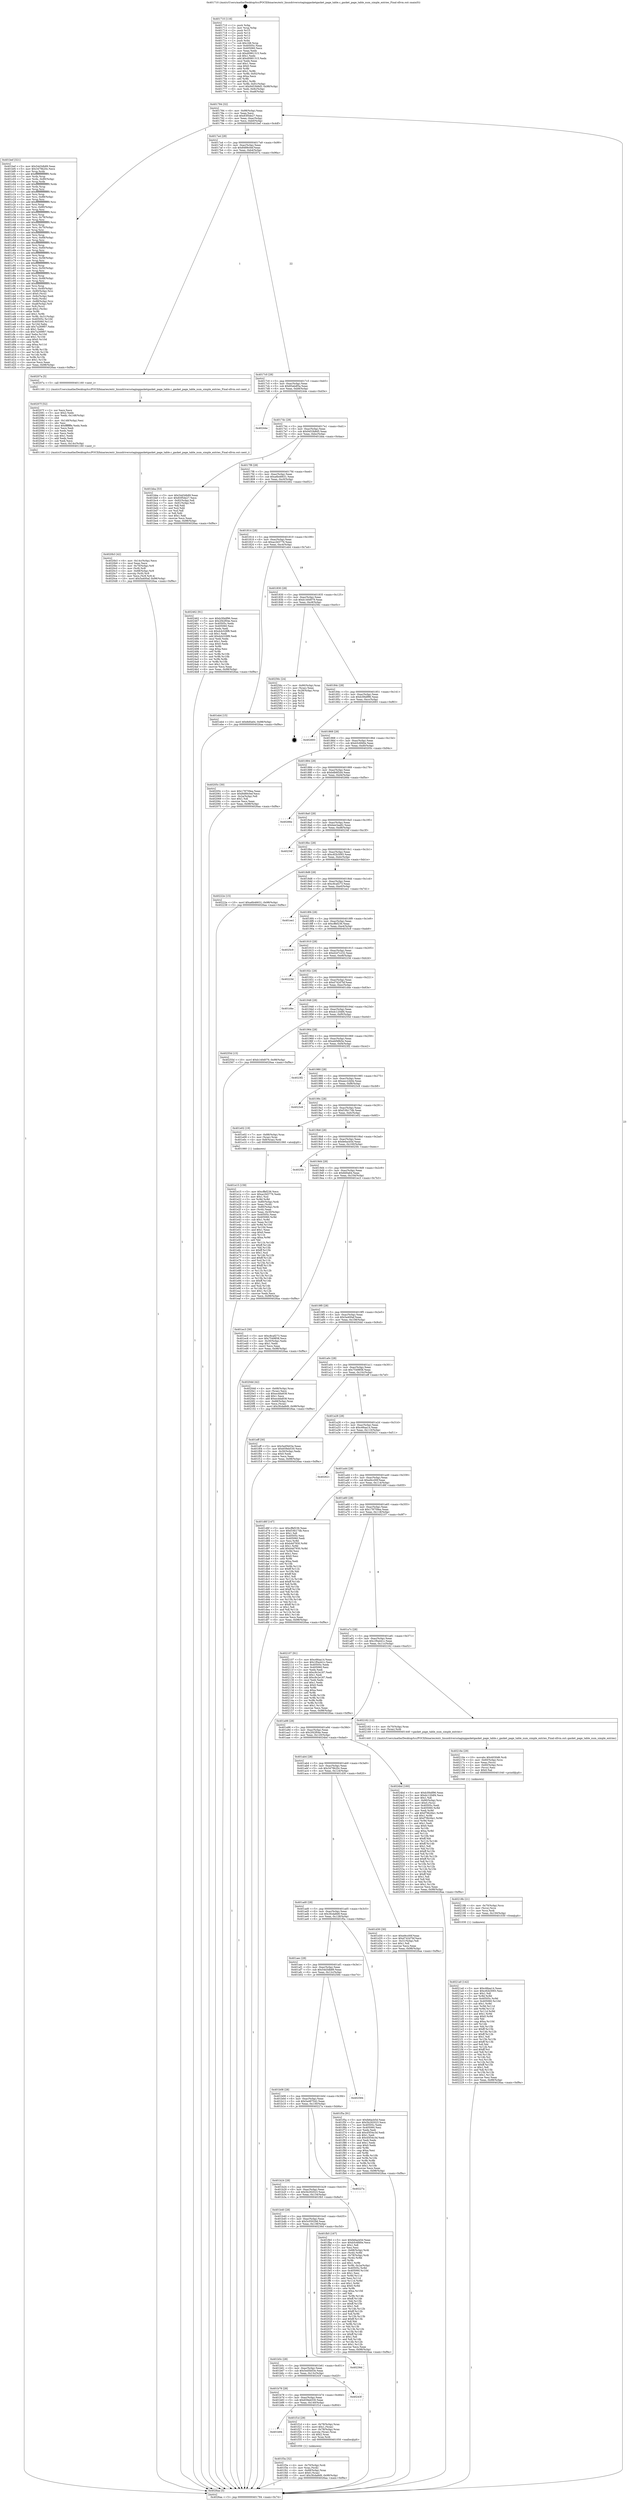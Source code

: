 digraph "0x401710" {
  label = "0x401710 (/mnt/c/Users/mathe/Desktop/tcc/POCII/binaries/extr_linuxdriversstaginggasketgasket_page_table.c_gasket_page_table_num_simple_entries_Final-ollvm.out::main(0))"
  labelloc = "t"
  node[shape=record]

  Entry [label="",width=0.3,height=0.3,shape=circle,fillcolor=black,style=filled]
  "0x401784" [label="{
     0x401784 [32]\l
     | [instrs]\l
     &nbsp;&nbsp;0x401784 \<+6\>: mov -0x98(%rbp),%eax\l
     &nbsp;&nbsp;0x40178a \<+2\>: mov %eax,%ecx\l
     &nbsp;&nbsp;0x40178c \<+6\>: sub $0x83f5de27,%ecx\l
     &nbsp;&nbsp;0x401792 \<+6\>: mov %eax,-0xac(%rbp)\l
     &nbsp;&nbsp;0x401798 \<+6\>: mov %ecx,-0xb0(%rbp)\l
     &nbsp;&nbsp;0x40179e \<+6\>: je 0000000000401bef \<main+0x4df\>\l
  }"]
  "0x401bef" [label="{
     0x401bef [321]\l
     | [instrs]\l
     &nbsp;&nbsp;0x401bef \<+5\>: mov $0x54d3db89,%eax\l
     &nbsp;&nbsp;0x401bf4 \<+5\>: mov $0x3479b20c,%ecx\l
     &nbsp;&nbsp;0x401bf9 \<+3\>: mov %rsp,%rdx\l
     &nbsp;&nbsp;0x401bfc \<+4\>: add $0xfffffffffffffff0,%rdx\l
     &nbsp;&nbsp;0x401c00 \<+3\>: mov %rdx,%rsp\l
     &nbsp;&nbsp;0x401c03 \<+7\>: mov %rdx,-0x90(%rbp)\l
     &nbsp;&nbsp;0x401c0a \<+3\>: mov %rsp,%rdx\l
     &nbsp;&nbsp;0x401c0d \<+4\>: add $0xfffffffffffffff0,%rdx\l
     &nbsp;&nbsp;0x401c11 \<+3\>: mov %rdx,%rsp\l
     &nbsp;&nbsp;0x401c14 \<+3\>: mov %rsp,%rsi\l
     &nbsp;&nbsp;0x401c17 \<+4\>: add $0xfffffffffffffff0,%rsi\l
     &nbsp;&nbsp;0x401c1b \<+3\>: mov %rsi,%rsp\l
     &nbsp;&nbsp;0x401c1e \<+7\>: mov %rsi,-0x88(%rbp)\l
     &nbsp;&nbsp;0x401c25 \<+3\>: mov %rsp,%rsi\l
     &nbsp;&nbsp;0x401c28 \<+4\>: add $0xfffffffffffffff0,%rsi\l
     &nbsp;&nbsp;0x401c2c \<+3\>: mov %rsi,%rsp\l
     &nbsp;&nbsp;0x401c2f \<+4\>: mov %rsi,-0x80(%rbp)\l
     &nbsp;&nbsp;0x401c33 \<+3\>: mov %rsp,%rsi\l
     &nbsp;&nbsp;0x401c36 \<+4\>: add $0xfffffffffffffff0,%rsi\l
     &nbsp;&nbsp;0x401c3a \<+3\>: mov %rsi,%rsp\l
     &nbsp;&nbsp;0x401c3d \<+4\>: mov %rsi,-0x78(%rbp)\l
     &nbsp;&nbsp;0x401c41 \<+3\>: mov %rsp,%rsi\l
     &nbsp;&nbsp;0x401c44 \<+4\>: add $0xfffffffffffffff0,%rsi\l
     &nbsp;&nbsp;0x401c48 \<+3\>: mov %rsi,%rsp\l
     &nbsp;&nbsp;0x401c4b \<+4\>: mov %rsi,-0x70(%rbp)\l
     &nbsp;&nbsp;0x401c4f \<+3\>: mov %rsp,%rsi\l
     &nbsp;&nbsp;0x401c52 \<+4\>: add $0xfffffffffffffff0,%rsi\l
     &nbsp;&nbsp;0x401c56 \<+3\>: mov %rsi,%rsp\l
     &nbsp;&nbsp;0x401c59 \<+4\>: mov %rsi,-0x68(%rbp)\l
     &nbsp;&nbsp;0x401c5d \<+3\>: mov %rsp,%rsi\l
     &nbsp;&nbsp;0x401c60 \<+4\>: add $0xfffffffffffffff0,%rsi\l
     &nbsp;&nbsp;0x401c64 \<+3\>: mov %rsi,%rsp\l
     &nbsp;&nbsp;0x401c67 \<+4\>: mov %rsi,-0x60(%rbp)\l
     &nbsp;&nbsp;0x401c6b \<+3\>: mov %rsp,%rsi\l
     &nbsp;&nbsp;0x401c6e \<+4\>: add $0xfffffffffffffff0,%rsi\l
     &nbsp;&nbsp;0x401c72 \<+3\>: mov %rsi,%rsp\l
     &nbsp;&nbsp;0x401c75 \<+4\>: mov %rsi,-0x58(%rbp)\l
     &nbsp;&nbsp;0x401c79 \<+3\>: mov %rsp,%rsi\l
     &nbsp;&nbsp;0x401c7c \<+4\>: add $0xfffffffffffffff0,%rsi\l
     &nbsp;&nbsp;0x401c80 \<+3\>: mov %rsi,%rsp\l
     &nbsp;&nbsp;0x401c83 \<+4\>: mov %rsi,-0x50(%rbp)\l
     &nbsp;&nbsp;0x401c87 \<+3\>: mov %rsp,%rsi\l
     &nbsp;&nbsp;0x401c8a \<+4\>: add $0xfffffffffffffff0,%rsi\l
     &nbsp;&nbsp;0x401c8e \<+3\>: mov %rsi,%rsp\l
     &nbsp;&nbsp;0x401c91 \<+4\>: mov %rsi,-0x48(%rbp)\l
     &nbsp;&nbsp;0x401c95 \<+3\>: mov %rsp,%rsi\l
     &nbsp;&nbsp;0x401c98 \<+4\>: add $0xfffffffffffffff0,%rsi\l
     &nbsp;&nbsp;0x401c9c \<+3\>: mov %rsi,%rsp\l
     &nbsp;&nbsp;0x401c9f \<+4\>: mov %rsi,-0x40(%rbp)\l
     &nbsp;&nbsp;0x401ca3 \<+7\>: mov -0x90(%rbp),%rsi\l
     &nbsp;&nbsp;0x401caa \<+6\>: movl $0x0,(%rsi)\l
     &nbsp;&nbsp;0x401cb0 \<+6\>: mov -0x9c(%rbp),%edi\l
     &nbsp;&nbsp;0x401cb6 \<+2\>: mov %edi,(%rdx)\l
     &nbsp;&nbsp;0x401cb8 \<+7\>: mov -0x88(%rbp),%rsi\l
     &nbsp;&nbsp;0x401cbf \<+7\>: mov -0xa8(%rbp),%r8\l
     &nbsp;&nbsp;0x401cc6 \<+3\>: mov %r8,(%rsi)\l
     &nbsp;&nbsp;0x401cc9 \<+3\>: cmpl $0x2,(%rdx)\l
     &nbsp;&nbsp;0x401ccc \<+4\>: setne %r9b\l
     &nbsp;&nbsp;0x401cd0 \<+4\>: and $0x1,%r9b\l
     &nbsp;&nbsp;0x401cd4 \<+4\>: mov %r9b,-0x31(%rbp)\l
     &nbsp;&nbsp;0x401cd8 \<+8\>: mov 0x40505c,%r10d\l
     &nbsp;&nbsp;0x401ce0 \<+8\>: mov 0x405060,%r11d\l
     &nbsp;&nbsp;0x401ce8 \<+3\>: mov %r10d,%ebx\l
     &nbsp;&nbsp;0x401ceb \<+6\>: add $0x7a269f07,%ebx\l
     &nbsp;&nbsp;0x401cf1 \<+3\>: sub $0x1,%ebx\l
     &nbsp;&nbsp;0x401cf4 \<+6\>: sub $0x7a269f07,%ebx\l
     &nbsp;&nbsp;0x401cfa \<+4\>: imul %ebx,%r10d\l
     &nbsp;&nbsp;0x401cfe \<+4\>: and $0x1,%r10d\l
     &nbsp;&nbsp;0x401d02 \<+4\>: cmp $0x0,%r10d\l
     &nbsp;&nbsp;0x401d06 \<+4\>: sete %r9b\l
     &nbsp;&nbsp;0x401d0a \<+4\>: cmp $0xa,%r11d\l
     &nbsp;&nbsp;0x401d0e \<+4\>: setl %r14b\l
     &nbsp;&nbsp;0x401d12 \<+3\>: mov %r9b,%r15b\l
     &nbsp;&nbsp;0x401d15 \<+3\>: and %r14b,%r15b\l
     &nbsp;&nbsp;0x401d18 \<+3\>: xor %r14b,%r9b\l
     &nbsp;&nbsp;0x401d1b \<+3\>: or %r9b,%r15b\l
     &nbsp;&nbsp;0x401d1e \<+4\>: test $0x1,%r15b\l
     &nbsp;&nbsp;0x401d22 \<+3\>: cmovne %ecx,%eax\l
     &nbsp;&nbsp;0x401d25 \<+6\>: mov %eax,-0x98(%rbp)\l
     &nbsp;&nbsp;0x401d2b \<+5\>: jmp 00000000004026aa \<main+0xf9a\>\l
  }"]
  "0x4017a4" [label="{
     0x4017a4 [28]\l
     | [instrs]\l
     &nbsp;&nbsp;0x4017a4 \<+5\>: jmp 00000000004017a9 \<main+0x99\>\l
     &nbsp;&nbsp;0x4017a9 \<+6\>: mov -0xac(%rbp),%eax\l
     &nbsp;&nbsp;0x4017af \<+5\>: sub $0x8489c0ef,%eax\l
     &nbsp;&nbsp;0x4017b4 \<+6\>: mov %eax,-0xb4(%rbp)\l
     &nbsp;&nbsp;0x4017ba \<+6\>: je 000000000040207a \<main+0x96a\>\l
  }"]
  Exit [label="",width=0.3,height=0.3,shape=circle,fillcolor=black,style=filled,peripheries=2]
  "0x40207a" [label="{
     0x40207a [5]\l
     | [instrs]\l
     &nbsp;&nbsp;0x40207a \<+5\>: call 0000000000401160 \<next_i\>\l
     | [calls]\l
     &nbsp;&nbsp;0x401160 \{1\} (/mnt/c/Users/mathe/Desktop/tcc/POCII/binaries/extr_linuxdriversstaginggasketgasket_page_table.c_gasket_page_table_num_simple_entries_Final-ollvm.out::next_i)\l
  }"]
  "0x4017c0" [label="{
     0x4017c0 [28]\l
     | [instrs]\l
     &nbsp;&nbsp;0x4017c0 \<+5\>: jmp 00000000004017c5 \<main+0xb5\>\l
     &nbsp;&nbsp;0x4017c5 \<+6\>: mov -0xac(%rbp),%eax\l
     &nbsp;&nbsp;0x4017cb \<+5\>: sub $0x85abdf3a,%eax\l
     &nbsp;&nbsp;0x4017d0 \<+6\>: mov %eax,-0xb8(%rbp)\l
     &nbsp;&nbsp;0x4017d6 \<+6\>: je 000000000040244e \<main+0xd3e\>\l
  }"]
  "0x4021a0" [label="{
     0x4021a0 [142]\l
     | [instrs]\l
     &nbsp;&nbsp;0x4021a0 \<+5\>: mov $0xc66aa14,%eax\l
     &nbsp;&nbsp;0x4021a5 \<+5\>: mov $0xc82b3093,%esi\l
     &nbsp;&nbsp;0x4021aa \<+2\>: mov $0x1,%dl\l
     &nbsp;&nbsp;0x4021ac \<+3\>: xor %r8d,%r8d\l
     &nbsp;&nbsp;0x4021af \<+8\>: mov 0x40505c,%r9d\l
     &nbsp;&nbsp;0x4021b7 \<+8\>: mov 0x405060,%r10d\l
     &nbsp;&nbsp;0x4021bf \<+4\>: sub $0x1,%r8d\l
     &nbsp;&nbsp;0x4021c3 \<+3\>: mov %r9d,%r11d\l
     &nbsp;&nbsp;0x4021c6 \<+3\>: add %r8d,%r11d\l
     &nbsp;&nbsp;0x4021c9 \<+4\>: imul %r11d,%r9d\l
     &nbsp;&nbsp;0x4021cd \<+4\>: and $0x1,%r9d\l
     &nbsp;&nbsp;0x4021d1 \<+4\>: cmp $0x0,%r9d\l
     &nbsp;&nbsp;0x4021d5 \<+3\>: sete %bl\l
     &nbsp;&nbsp;0x4021d8 \<+4\>: cmp $0xa,%r10d\l
     &nbsp;&nbsp;0x4021dc \<+4\>: setl %r14b\l
     &nbsp;&nbsp;0x4021e0 \<+3\>: mov %bl,%r15b\l
     &nbsp;&nbsp;0x4021e3 \<+4\>: xor $0xff,%r15b\l
     &nbsp;&nbsp;0x4021e7 \<+3\>: mov %r14b,%r12b\l
     &nbsp;&nbsp;0x4021ea \<+4\>: xor $0xff,%r12b\l
     &nbsp;&nbsp;0x4021ee \<+3\>: xor $0x1,%dl\l
     &nbsp;&nbsp;0x4021f1 \<+3\>: mov %r15b,%r13b\l
     &nbsp;&nbsp;0x4021f4 \<+4\>: and $0xff,%r13b\l
     &nbsp;&nbsp;0x4021f8 \<+2\>: and %dl,%bl\l
     &nbsp;&nbsp;0x4021fa \<+3\>: mov %r12b,%cl\l
     &nbsp;&nbsp;0x4021fd \<+3\>: and $0xff,%cl\l
     &nbsp;&nbsp;0x402200 \<+3\>: and %dl,%r14b\l
     &nbsp;&nbsp;0x402203 \<+3\>: or %bl,%r13b\l
     &nbsp;&nbsp;0x402206 \<+3\>: or %r14b,%cl\l
     &nbsp;&nbsp;0x402209 \<+3\>: xor %cl,%r13b\l
     &nbsp;&nbsp;0x40220c \<+3\>: or %r12b,%r15b\l
     &nbsp;&nbsp;0x40220f \<+4\>: xor $0xff,%r15b\l
     &nbsp;&nbsp;0x402213 \<+3\>: or $0x1,%dl\l
     &nbsp;&nbsp;0x402216 \<+3\>: and %dl,%r15b\l
     &nbsp;&nbsp;0x402219 \<+3\>: or %r15b,%r13b\l
     &nbsp;&nbsp;0x40221c \<+4\>: test $0x1,%r13b\l
     &nbsp;&nbsp;0x402220 \<+3\>: cmovne %esi,%eax\l
     &nbsp;&nbsp;0x402223 \<+6\>: mov %eax,-0x98(%rbp)\l
     &nbsp;&nbsp;0x402229 \<+5\>: jmp 00000000004026aa \<main+0xf9a\>\l
  }"]
  "0x40244e" [label="{
     0x40244e\l
  }", style=dashed]
  "0x4017dc" [label="{
     0x4017dc [28]\l
     | [instrs]\l
     &nbsp;&nbsp;0x4017dc \<+5\>: jmp 00000000004017e1 \<main+0xd1\>\l
     &nbsp;&nbsp;0x4017e1 \<+6\>: mov -0xac(%rbp),%eax\l
     &nbsp;&nbsp;0x4017e7 \<+5\>: sub $0x9453b8d5,%eax\l
     &nbsp;&nbsp;0x4017ec \<+6\>: mov %eax,-0xbc(%rbp)\l
     &nbsp;&nbsp;0x4017f2 \<+6\>: je 0000000000401bba \<main+0x4aa\>\l
  }"]
  "0x40218b" [label="{
     0x40218b [21]\l
     | [instrs]\l
     &nbsp;&nbsp;0x40218b \<+4\>: mov -0x70(%rbp),%rcx\l
     &nbsp;&nbsp;0x40218f \<+3\>: mov (%rcx),%rcx\l
     &nbsp;&nbsp;0x402192 \<+3\>: mov %rcx,%rdi\l
     &nbsp;&nbsp;0x402195 \<+6\>: mov %eax,-0x150(%rbp)\l
     &nbsp;&nbsp;0x40219b \<+5\>: call 0000000000401030 \<free@plt\>\l
     | [calls]\l
     &nbsp;&nbsp;0x401030 \{1\} (unknown)\l
  }"]
  "0x401bba" [label="{
     0x401bba [53]\l
     | [instrs]\l
     &nbsp;&nbsp;0x401bba \<+5\>: mov $0x54d3db89,%eax\l
     &nbsp;&nbsp;0x401bbf \<+5\>: mov $0x83f5de27,%ecx\l
     &nbsp;&nbsp;0x401bc4 \<+6\>: mov -0x92(%rbp),%dl\l
     &nbsp;&nbsp;0x401bca \<+7\>: mov -0x91(%rbp),%sil\l
     &nbsp;&nbsp;0x401bd1 \<+3\>: mov %dl,%dil\l
     &nbsp;&nbsp;0x401bd4 \<+3\>: and %sil,%dil\l
     &nbsp;&nbsp;0x401bd7 \<+3\>: xor %sil,%dl\l
     &nbsp;&nbsp;0x401bda \<+3\>: or %dl,%dil\l
     &nbsp;&nbsp;0x401bdd \<+4\>: test $0x1,%dil\l
     &nbsp;&nbsp;0x401be1 \<+3\>: cmovne %ecx,%eax\l
     &nbsp;&nbsp;0x401be4 \<+6\>: mov %eax,-0x98(%rbp)\l
     &nbsp;&nbsp;0x401bea \<+5\>: jmp 00000000004026aa \<main+0xf9a\>\l
  }"]
  "0x4017f8" [label="{
     0x4017f8 [28]\l
     | [instrs]\l
     &nbsp;&nbsp;0x4017f8 \<+5\>: jmp 00000000004017fd \<main+0xed\>\l
     &nbsp;&nbsp;0x4017fd \<+6\>: mov -0xac(%rbp),%eax\l
     &nbsp;&nbsp;0x401803 \<+5\>: sub $0xa6b46631,%eax\l
     &nbsp;&nbsp;0x401808 \<+6\>: mov %eax,-0xc0(%rbp)\l
     &nbsp;&nbsp;0x40180e \<+6\>: je 0000000000402462 \<main+0xd52\>\l
  }"]
  "0x4026aa" [label="{
     0x4026aa [5]\l
     | [instrs]\l
     &nbsp;&nbsp;0x4026aa \<+5\>: jmp 0000000000401784 \<main+0x74\>\l
  }"]
  "0x401710" [label="{
     0x401710 [116]\l
     | [instrs]\l
     &nbsp;&nbsp;0x401710 \<+1\>: push %rbp\l
     &nbsp;&nbsp;0x401711 \<+3\>: mov %rsp,%rbp\l
     &nbsp;&nbsp;0x401714 \<+2\>: push %r15\l
     &nbsp;&nbsp;0x401716 \<+2\>: push %r14\l
     &nbsp;&nbsp;0x401718 \<+2\>: push %r13\l
     &nbsp;&nbsp;0x40171a \<+2\>: push %r12\l
     &nbsp;&nbsp;0x40171c \<+1\>: push %rbx\l
     &nbsp;&nbsp;0x40171d \<+7\>: sub $0x168,%rsp\l
     &nbsp;&nbsp;0x401724 \<+7\>: mov 0x40505c,%eax\l
     &nbsp;&nbsp;0x40172b \<+7\>: mov 0x405060,%ecx\l
     &nbsp;&nbsp;0x401732 \<+2\>: mov %eax,%edx\l
     &nbsp;&nbsp;0x401734 \<+6\>: sub $0xd0981315,%edx\l
     &nbsp;&nbsp;0x40173a \<+3\>: sub $0x1,%edx\l
     &nbsp;&nbsp;0x40173d \<+6\>: add $0xd0981315,%edx\l
     &nbsp;&nbsp;0x401743 \<+3\>: imul %edx,%eax\l
     &nbsp;&nbsp;0x401746 \<+3\>: and $0x1,%eax\l
     &nbsp;&nbsp;0x401749 \<+3\>: cmp $0x0,%eax\l
     &nbsp;&nbsp;0x40174c \<+4\>: sete %r8b\l
     &nbsp;&nbsp;0x401750 \<+4\>: and $0x1,%r8b\l
     &nbsp;&nbsp;0x401754 \<+7\>: mov %r8b,-0x92(%rbp)\l
     &nbsp;&nbsp;0x40175b \<+3\>: cmp $0xa,%ecx\l
     &nbsp;&nbsp;0x40175e \<+4\>: setl %r8b\l
     &nbsp;&nbsp;0x401762 \<+4\>: and $0x1,%r8b\l
     &nbsp;&nbsp;0x401766 \<+7\>: mov %r8b,-0x91(%rbp)\l
     &nbsp;&nbsp;0x40176d \<+10\>: movl $0x9453b8d5,-0x98(%rbp)\l
     &nbsp;&nbsp;0x401777 \<+6\>: mov %edi,-0x9c(%rbp)\l
     &nbsp;&nbsp;0x40177d \<+7\>: mov %rsi,-0xa8(%rbp)\l
  }"]
  "0x40216e" [label="{
     0x40216e [29]\l
     | [instrs]\l
     &nbsp;&nbsp;0x40216e \<+10\>: movabs $0x4030d6,%rdi\l
     &nbsp;&nbsp;0x402178 \<+4\>: mov -0x60(%rbp),%rcx\l
     &nbsp;&nbsp;0x40217c \<+2\>: mov %eax,(%rcx)\l
     &nbsp;&nbsp;0x40217e \<+4\>: mov -0x60(%rbp),%rcx\l
     &nbsp;&nbsp;0x402182 \<+2\>: mov (%rcx),%esi\l
     &nbsp;&nbsp;0x402184 \<+2\>: mov $0x0,%al\l
     &nbsp;&nbsp;0x402186 \<+5\>: call 0000000000401040 \<printf@plt\>\l
     | [calls]\l
     &nbsp;&nbsp;0x401040 \{1\} (unknown)\l
  }"]
  "0x4020b3" [label="{
     0x4020b3 [42]\l
     | [instrs]\l
     &nbsp;&nbsp;0x4020b3 \<+6\>: mov -0x14c(%rbp),%ecx\l
     &nbsp;&nbsp;0x4020b9 \<+3\>: imul %eax,%ecx\l
     &nbsp;&nbsp;0x4020bc \<+4\>: mov -0x70(%rbp),%r8\l
     &nbsp;&nbsp;0x4020c0 \<+3\>: mov (%r8),%r8\l
     &nbsp;&nbsp;0x4020c3 \<+4\>: mov -0x68(%rbp),%r9\l
     &nbsp;&nbsp;0x4020c7 \<+3\>: movslq (%r9),%r9\l
     &nbsp;&nbsp;0x4020ca \<+4\>: mov %ecx,(%r8,%r9,4)\l
     &nbsp;&nbsp;0x4020ce \<+10\>: movl $0x5a400af,-0x98(%rbp)\l
     &nbsp;&nbsp;0x4020d8 \<+5\>: jmp 00000000004026aa \<main+0xf9a\>\l
  }"]
  "0x402462" [label="{
     0x402462 [91]\l
     | [instrs]\l
     &nbsp;&nbsp;0x402462 \<+5\>: mov $0xb3f4df96,%eax\l
     &nbsp;&nbsp;0x402467 \<+5\>: mov $0x2f42f04e,%ecx\l
     &nbsp;&nbsp;0x40246c \<+7\>: mov 0x40505c,%edx\l
     &nbsp;&nbsp;0x402473 \<+7\>: mov 0x405060,%esi\l
     &nbsp;&nbsp;0x40247a \<+2\>: mov %edx,%edi\l
     &nbsp;&nbsp;0x40247c \<+6\>: sub $0xdcb328f8,%edi\l
     &nbsp;&nbsp;0x402482 \<+3\>: sub $0x1,%edi\l
     &nbsp;&nbsp;0x402485 \<+6\>: add $0xdcb328f8,%edi\l
     &nbsp;&nbsp;0x40248b \<+3\>: imul %edi,%edx\l
     &nbsp;&nbsp;0x40248e \<+3\>: and $0x1,%edx\l
     &nbsp;&nbsp;0x402491 \<+3\>: cmp $0x0,%edx\l
     &nbsp;&nbsp;0x402494 \<+4\>: sete %r8b\l
     &nbsp;&nbsp;0x402498 \<+3\>: cmp $0xa,%esi\l
     &nbsp;&nbsp;0x40249b \<+4\>: setl %r9b\l
     &nbsp;&nbsp;0x40249f \<+3\>: mov %r8b,%r10b\l
     &nbsp;&nbsp;0x4024a2 \<+3\>: and %r9b,%r10b\l
     &nbsp;&nbsp;0x4024a5 \<+3\>: xor %r9b,%r8b\l
     &nbsp;&nbsp;0x4024a8 \<+3\>: or %r8b,%r10b\l
     &nbsp;&nbsp;0x4024ab \<+4\>: test $0x1,%r10b\l
     &nbsp;&nbsp;0x4024af \<+3\>: cmovne %ecx,%eax\l
     &nbsp;&nbsp;0x4024b2 \<+6\>: mov %eax,-0x98(%rbp)\l
     &nbsp;&nbsp;0x4024b8 \<+5\>: jmp 00000000004026aa \<main+0xf9a\>\l
  }"]
  "0x401814" [label="{
     0x401814 [28]\l
     | [instrs]\l
     &nbsp;&nbsp;0x401814 \<+5\>: jmp 0000000000401819 \<main+0x109\>\l
     &nbsp;&nbsp;0x401819 \<+6\>: mov -0xac(%rbp),%eax\l
     &nbsp;&nbsp;0x40181f \<+5\>: sub $0xac2b5776,%eax\l
     &nbsp;&nbsp;0x401824 \<+6\>: mov %eax,-0xc4(%rbp)\l
     &nbsp;&nbsp;0x40182a \<+6\>: je 0000000000401eb4 \<main+0x7a4\>\l
  }"]
  "0x40207f" [label="{
     0x40207f [52]\l
     | [instrs]\l
     &nbsp;&nbsp;0x40207f \<+2\>: xor %ecx,%ecx\l
     &nbsp;&nbsp;0x402081 \<+5\>: mov $0x2,%edx\l
     &nbsp;&nbsp;0x402086 \<+6\>: mov %edx,-0x148(%rbp)\l
     &nbsp;&nbsp;0x40208c \<+1\>: cltd\l
     &nbsp;&nbsp;0x40208d \<+6\>: mov -0x148(%rbp),%esi\l
     &nbsp;&nbsp;0x402093 \<+2\>: idiv %esi\l
     &nbsp;&nbsp;0x402095 \<+6\>: imul $0xfffffffe,%edx,%edx\l
     &nbsp;&nbsp;0x40209b \<+2\>: mov %ecx,%edi\l
     &nbsp;&nbsp;0x40209d \<+2\>: sub %edx,%edi\l
     &nbsp;&nbsp;0x40209f \<+2\>: mov %ecx,%edx\l
     &nbsp;&nbsp;0x4020a1 \<+3\>: sub $0x1,%edx\l
     &nbsp;&nbsp;0x4020a4 \<+2\>: add %edx,%edi\l
     &nbsp;&nbsp;0x4020a6 \<+2\>: sub %edi,%ecx\l
     &nbsp;&nbsp;0x4020a8 \<+6\>: mov %ecx,-0x14c(%rbp)\l
     &nbsp;&nbsp;0x4020ae \<+5\>: call 0000000000401160 \<next_i\>\l
     | [calls]\l
     &nbsp;&nbsp;0x401160 \{1\} (/mnt/c/Users/mathe/Desktop/tcc/POCII/binaries/extr_linuxdriversstaginggasketgasket_page_table.c_gasket_page_table_num_simple_entries_Final-ollvm.out::next_i)\l
  }"]
  "0x401eb4" [label="{
     0x401eb4 [15]\l
     | [instrs]\l
     &nbsp;&nbsp;0x401eb4 \<+10\>: movl $0x8d0a64,-0x98(%rbp)\l
     &nbsp;&nbsp;0x401ebe \<+5\>: jmp 00000000004026aa \<main+0xf9a\>\l
  }"]
  "0x401830" [label="{
     0x401830 [28]\l
     | [instrs]\l
     &nbsp;&nbsp;0x401830 \<+5\>: jmp 0000000000401835 \<main+0x125\>\l
     &nbsp;&nbsp;0x401835 \<+6\>: mov -0xac(%rbp),%eax\l
     &nbsp;&nbsp;0x40183b \<+5\>: sub $0xb140d079,%eax\l
     &nbsp;&nbsp;0x401840 \<+6\>: mov %eax,-0xc8(%rbp)\l
     &nbsp;&nbsp;0x401846 \<+6\>: je 000000000040256c \<main+0xe5c\>\l
  }"]
  "0x401f3a" [label="{
     0x401f3a [32]\l
     | [instrs]\l
     &nbsp;&nbsp;0x401f3a \<+4\>: mov -0x70(%rbp),%rdi\l
     &nbsp;&nbsp;0x401f3e \<+3\>: mov %rax,(%rdi)\l
     &nbsp;&nbsp;0x401f41 \<+4\>: mov -0x68(%rbp),%rax\l
     &nbsp;&nbsp;0x401f45 \<+6\>: movl $0x0,(%rax)\l
     &nbsp;&nbsp;0x401f4b \<+10\>: movl $0x3fcda8d9,-0x98(%rbp)\l
     &nbsp;&nbsp;0x401f55 \<+5\>: jmp 00000000004026aa \<main+0xf9a\>\l
  }"]
  "0x40256c" [label="{
     0x40256c [24]\l
     | [instrs]\l
     &nbsp;&nbsp;0x40256c \<+7\>: mov -0x90(%rbp),%rax\l
     &nbsp;&nbsp;0x402573 \<+2\>: mov (%rax),%eax\l
     &nbsp;&nbsp;0x402575 \<+4\>: lea -0x28(%rbp),%rsp\l
     &nbsp;&nbsp;0x402579 \<+1\>: pop %rbx\l
     &nbsp;&nbsp;0x40257a \<+2\>: pop %r12\l
     &nbsp;&nbsp;0x40257c \<+2\>: pop %r13\l
     &nbsp;&nbsp;0x40257e \<+2\>: pop %r14\l
     &nbsp;&nbsp;0x402580 \<+2\>: pop %r15\l
     &nbsp;&nbsp;0x402582 \<+1\>: pop %rbp\l
     &nbsp;&nbsp;0x402583 \<+1\>: ret\l
  }"]
  "0x40184c" [label="{
     0x40184c [28]\l
     | [instrs]\l
     &nbsp;&nbsp;0x40184c \<+5\>: jmp 0000000000401851 \<main+0x141\>\l
     &nbsp;&nbsp;0x401851 \<+6\>: mov -0xac(%rbp),%eax\l
     &nbsp;&nbsp;0x401857 \<+5\>: sub $0xb3f4df96,%eax\l
     &nbsp;&nbsp;0x40185c \<+6\>: mov %eax,-0xcc(%rbp)\l
     &nbsp;&nbsp;0x401862 \<+6\>: je 0000000000402693 \<main+0xf83\>\l
  }"]
  "0x401b94" [label="{
     0x401b94\l
  }", style=dashed]
  "0x402693" [label="{
     0x402693\l
  }", style=dashed]
  "0x401868" [label="{
     0x401868 [28]\l
     | [instrs]\l
     &nbsp;&nbsp;0x401868 \<+5\>: jmp 000000000040186d \<main+0x15d\>\l
     &nbsp;&nbsp;0x40186d \<+6\>: mov -0xac(%rbp),%eax\l
     &nbsp;&nbsp;0x401873 \<+5\>: sub $0xb5c6fd0e,%eax\l
     &nbsp;&nbsp;0x401878 \<+6\>: mov %eax,-0xd0(%rbp)\l
     &nbsp;&nbsp;0x40187e \<+6\>: je 000000000040205c \<main+0x94c\>\l
  }"]
  "0x401f1d" [label="{
     0x401f1d [29]\l
     | [instrs]\l
     &nbsp;&nbsp;0x401f1d \<+4\>: mov -0x78(%rbp),%rax\l
     &nbsp;&nbsp;0x401f21 \<+6\>: movl $0x1,(%rax)\l
     &nbsp;&nbsp;0x401f27 \<+4\>: mov -0x78(%rbp),%rax\l
     &nbsp;&nbsp;0x401f2b \<+3\>: movslq (%rax),%rax\l
     &nbsp;&nbsp;0x401f2e \<+4\>: shl $0x2,%rax\l
     &nbsp;&nbsp;0x401f32 \<+3\>: mov %rax,%rdi\l
     &nbsp;&nbsp;0x401f35 \<+5\>: call 0000000000401050 \<malloc@plt\>\l
     | [calls]\l
     &nbsp;&nbsp;0x401050 \{1\} (unknown)\l
  }"]
  "0x40205c" [label="{
     0x40205c [30]\l
     | [instrs]\l
     &nbsp;&nbsp;0x40205c \<+5\>: mov $0x178759ea,%eax\l
     &nbsp;&nbsp;0x402061 \<+5\>: mov $0x8489c0ef,%ecx\l
     &nbsp;&nbsp;0x402066 \<+3\>: mov -0x2a(%rbp),%dl\l
     &nbsp;&nbsp;0x402069 \<+3\>: test $0x1,%dl\l
     &nbsp;&nbsp;0x40206c \<+3\>: cmovne %ecx,%eax\l
     &nbsp;&nbsp;0x40206f \<+6\>: mov %eax,-0x98(%rbp)\l
     &nbsp;&nbsp;0x402075 \<+5\>: jmp 00000000004026aa \<main+0xf9a\>\l
  }"]
  "0x401884" [label="{
     0x401884 [28]\l
     | [instrs]\l
     &nbsp;&nbsp;0x401884 \<+5\>: jmp 0000000000401889 \<main+0x179\>\l
     &nbsp;&nbsp;0x401889 \<+6\>: mov -0xac(%rbp),%eax\l
     &nbsp;&nbsp;0x40188f \<+5\>: sub $0xbdb6f2d4,%eax\l
     &nbsp;&nbsp;0x401894 \<+6\>: mov %eax,-0xd4(%rbp)\l
     &nbsp;&nbsp;0x40189a \<+6\>: je 000000000040266e \<main+0xf5e\>\l
  }"]
  "0x401b78" [label="{
     0x401b78 [28]\l
     | [instrs]\l
     &nbsp;&nbsp;0x401b78 \<+5\>: jmp 0000000000401b7d \<main+0x46d\>\l
     &nbsp;&nbsp;0x401b7d \<+6\>: mov -0xac(%rbp),%eax\l
     &nbsp;&nbsp;0x401b83 \<+5\>: sub $0x659eb530,%eax\l
     &nbsp;&nbsp;0x401b88 \<+6\>: mov %eax,-0x140(%rbp)\l
     &nbsp;&nbsp;0x401b8e \<+6\>: je 0000000000401f1d \<main+0x80d\>\l
  }"]
  "0x40266e" [label="{
     0x40266e\l
  }", style=dashed]
  "0x4018a0" [label="{
     0x4018a0 [28]\l
     | [instrs]\l
     &nbsp;&nbsp;0x4018a0 \<+5\>: jmp 00000000004018a5 \<main+0x195\>\l
     &nbsp;&nbsp;0x4018a5 \<+6\>: mov -0xac(%rbp),%eax\l
     &nbsp;&nbsp;0x4018ab \<+5\>: sub $0xbee3aa82,%eax\l
     &nbsp;&nbsp;0x4018b0 \<+6\>: mov %eax,-0xd8(%rbp)\l
     &nbsp;&nbsp;0x4018b6 \<+6\>: je 000000000040234f \<main+0xc3f\>\l
  }"]
  "0x40243f" [label="{
     0x40243f\l
  }", style=dashed]
  "0x40234f" [label="{
     0x40234f\l
  }", style=dashed]
  "0x4018bc" [label="{
     0x4018bc [28]\l
     | [instrs]\l
     &nbsp;&nbsp;0x4018bc \<+5\>: jmp 00000000004018c1 \<main+0x1b1\>\l
     &nbsp;&nbsp;0x4018c1 \<+6\>: mov -0xac(%rbp),%eax\l
     &nbsp;&nbsp;0x4018c7 \<+5\>: sub $0xc82b3093,%eax\l
     &nbsp;&nbsp;0x4018cc \<+6\>: mov %eax,-0xdc(%rbp)\l
     &nbsp;&nbsp;0x4018d2 \<+6\>: je 000000000040222e \<main+0xb1e\>\l
  }"]
  "0x401b5c" [label="{
     0x401b5c [28]\l
     | [instrs]\l
     &nbsp;&nbsp;0x401b5c \<+5\>: jmp 0000000000401b61 \<main+0x451\>\l
     &nbsp;&nbsp;0x401b61 \<+6\>: mov -0xac(%rbp),%eax\l
     &nbsp;&nbsp;0x401b67 \<+5\>: sub $0x5ed5b03e,%eax\l
     &nbsp;&nbsp;0x401b6c \<+6\>: mov %eax,-0x13c(%rbp)\l
     &nbsp;&nbsp;0x401b72 \<+6\>: je 000000000040243f \<main+0xd2f\>\l
  }"]
  "0x40222e" [label="{
     0x40222e [15]\l
     | [instrs]\l
     &nbsp;&nbsp;0x40222e \<+10\>: movl $0xa6b46631,-0x98(%rbp)\l
     &nbsp;&nbsp;0x402238 \<+5\>: jmp 00000000004026aa \<main+0xf9a\>\l
  }"]
  "0x4018d8" [label="{
     0x4018d8 [28]\l
     | [instrs]\l
     &nbsp;&nbsp;0x4018d8 \<+5\>: jmp 00000000004018dd \<main+0x1cd\>\l
     &nbsp;&nbsp;0x4018dd \<+6\>: mov -0xac(%rbp),%eax\l
     &nbsp;&nbsp;0x4018e3 \<+5\>: sub $0xc8caf273,%eax\l
     &nbsp;&nbsp;0x4018e8 \<+6\>: mov %eax,-0xe0(%rbp)\l
     &nbsp;&nbsp;0x4018ee \<+6\>: je 0000000000401ee1 \<main+0x7d1\>\l
  }"]
  "0x40236d" [label="{
     0x40236d\l
  }", style=dashed]
  "0x401ee1" [label="{
     0x401ee1\l
  }", style=dashed]
  "0x4018f4" [label="{
     0x4018f4 [28]\l
     | [instrs]\l
     &nbsp;&nbsp;0x4018f4 \<+5\>: jmp 00000000004018f9 \<main+0x1e9\>\l
     &nbsp;&nbsp;0x4018f9 \<+6\>: mov -0xac(%rbp),%eax\l
     &nbsp;&nbsp;0x4018ff \<+5\>: sub $0xcffef236,%eax\l
     &nbsp;&nbsp;0x401904 \<+6\>: mov %eax,-0xe4(%rbp)\l
     &nbsp;&nbsp;0x40190a \<+6\>: je 00000000004025c9 \<main+0xeb9\>\l
  }"]
  "0x401b40" [label="{
     0x401b40 [28]\l
     | [instrs]\l
     &nbsp;&nbsp;0x401b40 \<+5\>: jmp 0000000000401b45 \<main+0x435\>\l
     &nbsp;&nbsp;0x401b45 \<+6\>: mov -0xac(%rbp),%eax\l
     &nbsp;&nbsp;0x401b4b \<+5\>: sub $0x5c05029d,%eax\l
     &nbsp;&nbsp;0x401b50 \<+6\>: mov %eax,-0x138(%rbp)\l
     &nbsp;&nbsp;0x401b56 \<+6\>: je 000000000040236d \<main+0xc5d\>\l
  }"]
  "0x4025c9" [label="{
     0x4025c9\l
  }", style=dashed]
  "0x401910" [label="{
     0x401910 [28]\l
     | [instrs]\l
     &nbsp;&nbsp;0x401910 \<+5\>: jmp 0000000000401915 \<main+0x205\>\l
     &nbsp;&nbsp;0x401915 \<+6\>: mov -0xac(%rbp),%eax\l
     &nbsp;&nbsp;0x40191b \<+5\>: sub $0xd2d7c232,%eax\l
     &nbsp;&nbsp;0x401920 \<+6\>: mov %eax,-0xe8(%rbp)\l
     &nbsp;&nbsp;0x401926 \<+6\>: je 000000000040223d \<main+0xb2d\>\l
  }"]
  "0x401fb5" [label="{
     0x401fb5 [167]\l
     | [instrs]\l
     &nbsp;&nbsp;0x401fb5 \<+5\>: mov $0xfe6acb5d,%eax\l
     &nbsp;&nbsp;0x401fba \<+5\>: mov $0xb5c6fd0e,%ecx\l
     &nbsp;&nbsp;0x401fbf \<+2\>: mov $0x1,%dl\l
     &nbsp;&nbsp;0x401fc1 \<+2\>: xor %esi,%esi\l
     &nbsp;&nbsp;0x401fc3 \<+4\>: mov -0x68(%rbp),%rdi\l
     &nbsp;&nbsp;0x401fc7 \<+3\>: mov (%rdi),%r8d\l
     &nbsp;&nbsp;0x401fca \<+4\>: mov -0x78(%rbp),%rdi\l
     &nbsp;&nbsp;0x401fce \<+3\>: cmp (%rdi),%r8d\l
     &nbsp;&nbsp;0x401fd1 \<+4\>: setl %r9b\l
     &nbsp;&nbsp;0x401fd5 \<+4\>: and $0x1,%r9b\l
     &nbsp;&nbsp;0x401fd9 \<+4\>: mov %r9b,-0x2a(%rbp)\l
     &nbsp;&nbsp;0x401fdd \<+8\>: mov 0x40505c,%r8d\l
     &nbsp;&nbsp;0x401fe5 \<+8\>: mov 0x405060,%r10d\l
     &nbsp;&nbsp;0x401fed \<+3\>: sub $0x1,%esi\l
     &nbsp;&nbsp;0x401ff0 \<+3\>: mov %r8d,%r11d\l
     &nbsp;&nbsp;0x401ff3 \<+3\>: add %esi,%r11d\l
     &nbsp;&nbsp;0x401ff6 \<+4\>: imul %r11d,%r8d\l
     &nbsp;&nbsp;0x401ffa \<+4\>: and $0x1,%r8d\l
     &nbsp;&nbsp;0x401ffe \<+4\>: cmp $0x0,%r8d\l
     &nbsp;&nbsp;0x402002 \<+4\>: sete %r9b\l
     &nbsp;&nbsp;0x402006 \<+4\>: cmp $0xa,%r10d\l
     &nbsp;&nbsp;0x40200a \<+3\>: setl %bl\l
     &nbsp;&nbsp;0x40200d \<+3\>: mov %r9b,%r14b\l
     &nbsp;&nbsp;0x402010 \<+4\>: xor $0xff,%r14b\l
     &nbsp;&nbsp;0x402014 \<+3\>: mov %bl,%r15b\l
     &nbsp;&nbsp;0x402017 \<+4\>: xor $0xff,%r15b\l
     &nbsp;&nbsp;0x40201b \<+3\>: xor $0x1,%dl\l
     &nbsp;&nbsp;0x40201e \<+3\>: mov %r14b,%r12b\l
     &nbsp;&nbsp;0x402021 \<+4\>: and $0xff,%r12b\l
     &nbsp;&nbsp;0x402025 \<+3\>: and %dl,%r9b\l
     &nbsp;&nbsp;0x402028 \<+3\>: mov %r15b,%r13b\l
     &nbsp;&nbsp;0x40202b \<+4\>: and $0xff,%r13b\l
     &nbsp;&nbsp;0x40202f \<+2\>: and %dl,%bl\l
     &nbsp;&nbsp;0x402031 \<+3\>: or %r9b,%r12b\l
     &nbsp;&nbsp;0x402034 \<+3\>: or %bl,%r13b\l
     &nbsp;&nbsp;0x402037 \<+3\>: xor %r13b,%r12b\l
     &nbsp;&nbsp;0x40203a \<+3\>: or %r15b,%r14b\l
     &nbsp;&nbsp;0x40203d \<+4\>: xor $0xff,%r14b\l
     &nbsp;&nbsp;0x402041 \<+3\>: or $0x1,%dl\l
     &nbsp;&nbsp;0x402044 \<+3\>: and %dl,%r14b\l
     &nbsp;&nbsp;0x402047 \<+3\>: or %r14b,%r12b\l
     &nbsp;&nbsp;0x40204a \<+4\>: test $0x1,%r12b\l
     &nbsp;&nbsp;0x40204e \<+3\>: cmovne %ecx,%eax\l
     &nbsp;&nbsp;0x402051 \<+6\>: mov %eax,-0x98(%rbp)\l
     &nbsp;&nbsp;0x402057 \<+5\>: jmp 00000000004026aa \<main+0xf9a\>\l
  }"]
  "0x40223d" [label="{
     0x40223d\l
  }", style=dashed]
  "0x40192c" [label="{
     0x40192c [28]\l
     | [instrs]\l
     &nbsp;&nbsp;0x40192c \<+5\>: jmp 0000000000401931 \<main+0x221\>\l
     &nbsp;&nbsp;0x401931 \<+6\>: mov -0xac(%rbp),%eax\l
     &nbsp;&nbsp;0x401937 \<+5\>: sub $0xd742d7bf,%eax\l
     &nbsp;&nbsp;0x40193c \<+6\>: mov %eax,-0xec(%rbp)\l
     &nbsp;&nbsp;0x401942 \<+6\>: je 0000000000401d4e \<main+0x63e\>\l
  }"]
  "0x401b24" [label="{
     0x401b24 [28]\l
     | [instrs]\l
     &nbsp;&nbsp;0x401b24 \<+5\>: jmp 0000000000401b29 \<main+0x419\>\l
     &nbsp;&nbsp;0x401b29 \<+6\>: mov -0xac(%rbp),%eax\l
     &nbsp;&nbsp;0x401b2f \<+5\>: sub $0x5b292023,%eax\l
     &nbsp;&nbsp;0x401b34 \<+6\>: mov %eax,-0x134(%rbp)\l
     &nbsp;&nbsp;0x401b3a \<+6\>: je 0000000000401fb5 \<main+0x8a5\>\l
  }"]
  "0x401d4e" [label="{
     0x401d4e\l
  }", style=dashed]
  "0x401948" [label="{
     0x401948 [28]\l
     | [instrs]\l
     &nbsp;&nbsp;0x401948 \<+5\>: jmp 000000000040194d \<main+0x23d\>\l
     &nbsp;&nbsp;0x40194d \<+6\>: mov -0xac(%rbp),%eax\l
     &nbsp;&nbsp;0x401953 \<+5\>: sub $0xdc120df4,%eax\l
     &nbsp;&nbsp;0x401958 \<+6\>: mov %eax,-0xf0(%rbp)\l
     &nbsp;&nbsp;0x40195e \<+6\>: je 000000000040255d \<main+0xe4d\>\l
  }"]
  "0x40227a" [label="{
     0x40227a\l
  }", style=dashed]
  "0x40255d" [label="{
     0x40255d [15]\l
     | [instrs]\l
     &nbsp;&nbsp;0x40255d \<+10\>: movl $0xb140d079,-0x98(%rbp)\l
     &nbsp;&nbsp;0x402567 \<+5\>: jmp 00000000004026aa \<main+0xf9a\>\l
  }"]
  "0x401964" [label="{
     0x401964 [28]\l
     | [instrs]\l
     &nbsp;&nbsp;0x401964 \<+5\>: jmp 0000000000401969 \<main+0x259\>\l
     &nbsp;&nbsp;0x401969 \<+6\>: mov -0xac(%rbp),%eax\l
     &nbsp;&nbsp;0x40196f \<+5\>: sub $0xebf48b5e,%eax\l
     &nbsp;&nbsp;0x401974 \<+6\>: mov %eax,-0xf4(%rbp)\l
     &nbsp;&nbsp;0x40197a \<+6\>: je 00000000004023f2 \<main+0xce2\>\l
  }"]
  "0x401b08" [label="{
     0x401b08 [28]\l
     | [instrs]\l
     &nbsp;&nbsp;0x401b08 \<+5\>: jmp 0000000000401b0d \<main+0x3fd\>\l
     &nbsp;&nbsp;0x401b0d \<+6\>: mov -0xac(%rbp),%eax\l
     &nbsp;&nbsp;0x401b13 \<+5\>: sub $0x5a487542,%eax\l
     &nbsp;&nbsp;0x401b18 \<+6\>: mov %eax,-0x130(%rbp)\l
     &nbsp;&nbsp;0x401b1e \<+6\>: je 000000000040227a \<main+0xb6a\>\l
  }"]
  "0x4023f2" [label="{
     0x4023f2\l
  }", style=dashed]
  "0x401980" [label="{
     0x401980 [28]\l
     | [instrs]\l
     &nbsp;&nbsp;0x401980 \<+5\>: jmp 0000000000401985 \<main+0x275\>\l
     &nbsp;&nbsp;0x401985 \<+6\>: mov -0xac(%rbp),%eax\l
     &nbsp;&nbsp;0x40198b \<+5\>: sub $0xeec22b0e,%eax\l
     &nbsp;&nbsp;0x401990 \<+6\>: mov %eax,-0xf8(%rbp)\l
     &nbsp;&nbsp;0x401996 \<+6\>: je 00000000004023c8 \<main+0xcb8\>\l
  }"]
  "0x402584" [label="{
     0x402584\l
  }", style=dashed]
  "0x4023c8" [label="{
     0x4023c8\l
  }", style=dashed]
  "0x40199c" [label="{
     0x40199c [28]\l
     | [instrs]\l
     &nbsp;&nbsp;0x40199c \<+5\>: jmp 00000000004019a1 \<main+0x291\>\l
     &nbsp;&nbsp;0x4019a1 \<+6\>: mov -0xac(%rbp),%eax\l
     &nbsp;&nbsp;0x4019a7 \<+5\>: sub $0xf16b17db,%eax\l
     &nbsp;&nbsp;0x4019ac \<+6\>: mov %eax,-0xfc(%rbp)\l
     &nbsp;&nbsp;0x4019b2 \<+6\>: je 0000000000401e02 \<main+0x6f2\>\l
  }"]
  "0x401aec" [label="{
     0x401aec [28]\l
     | [instrs]\l
     &nbsp;&nbsp;0x401aec \<+5\>: jmp 0000000000401af1 \<main+0x3e1\>\l
     &nbsp;&nbsp;0x401af1 \<+6\>: mov -0xac(%rbp),%eax\l
     &nbsp;&nbsp;0x401af7 \<+5\>: sub $0x54d3db89,%eax\l
     &nbsp;&nbsp;0x401afc \<+6\>: mov %eax,-0x12c(%rbp)\l
     &nbsp;&nbsp;0x401b02 \<+6\>: je 0000000000402584 \<main+0xe74\>\l
  }"]
  "0x401e02" [label="{
     0x401e02 [19]\l
     | [instrs]\l
     &nbsp;&nbsp;0x401e02 \<+7\>: mov -0x88(%rbp),%rax\l
     &nbsp;&nbsp;0x401e09 \<+3\>: mov (%rax),%rax\l
     &nbsp;&nbsp;0x401e0c \<+4\>: mov 0x8(%rax),%rdi\l
     &nbsp;&nbsp;0x401e10 \<+5\>: call 0000000000401060 \<atoi@plt\>\l
     | [calls]\l
     &nbsp;&nbsp;0x401060 \{1\} (unknown)\l
  }"]
  "0x4019b8" [label="{
     0x4019b8 [28]\l
     | [instrs]\l
     &nbsp;&nbsp;0x4019b8 \<+5\>: jmp 00000000004019bd \<main+0x2ad\>\l
     &nbsp;&nbsp;0x4019bd \<+6\>: mov -0xac(%rbp),%eax\l
     &nbsp;&nbsp;0x4019c3 \<+5\>: sub $0xfe6acb5d,%eax\l
     &nbsp;&nbsp;0x4019c8 \<+6\>: mov %eax,-0x100(%rbp)\l
     &nbsp;&nbsp;0x4019ce \<+6\>: je 00000000004025fc \<main+0xeec\>\l
  }"]
  "0x401f5a" [label="{
     0x401f5a [91]\l
     | [instrs]\l
     &nbsp;&nbsp;0x401f5a \<+5\>: mov $0xfe6acb5d,%eax\l
     &nbsp;&nbsp;0x401f5f \<+5\>: mov $0x5b292023,%ecx\l
     &nbsp;&nbsp;0x401f64 \<+7\>: mov 0x40505c,%edx\l
     &nbsp;&nbsp;0x401f6b \<+7\>: mov 0x405060,%esi\l
     &nbsp;&nbsp;0x401f72 \<+2\>: mov %edx,%edi\l
     &nbsp;&nbsp;0x401f74 \<+6\>: add $0x45f34c3d,%edi\l
     &nbsp;&nbsp;0x401f7a \<+3\>: sub $0x1,%edi\l
     &nbsp;&nbsp;0x401f7d \<+6\>: sub $0x45f34c3d,%edi\l
     &nbsp;&nbsp;0x401f83 \<+3\>: imul %edi,%edx\l
     &nbsp;&nbsp;0x401f86 \<+3\>: and $0x1,%edx\l
     &nbsp;&nbsp;0x401f89 \<+3\>: cmp $0x0,%edx\l
     &nbsp;&nbsp;0x401f8c \<+4\>: sete %r8b\l
     &nbsp;&nbsp;0x401f90 \<+3\>: cmp $0xa,%esi\l
     &nbsp;&nbsp;0x401f93 \<+4\>: setl %r9b\l
     &nbsp;&nbsp;0x401f97 \<+3\>: mov %r8b,%r10b\l
     &nbsp;&nbsp;0x401f9a \<+3\>: and %r9b,%r10b\l
     &nbsp;&nbsp;0x401f9d \<+3\>: xor %r9b,%r8b\l
     &nbsp;&nbsp;0x401fa0 \<+3\>: or %r8b,%r10b\l
     &nbsp;&nbsp;0x401fa3 \<+4\>: test $0x1,%r10b\l
     &nbsp;&nbsp;0x401fa7 \<+3\>: cmovne %ecx,%eax\l
     &nbsp;&nbsp;0x401faa \<+6\>: mov %eax,-0x98(%rbp)\l
     &nbsp;&nbsp;0x401fb0 \<+5\>: jmp 00000000004026aa \<main+0xf9a\>\l
  }"]
  "0x4025fc" [label="{
     0x4025fc\l
  }", style=dashed]
  "0x4019d4" [label="{
     0x4019d4 [28]\l
     | [instrs]\l
     &nbsp;&nbsp;0x4019d4 \<+5\>: jmp 00000000004019d9 \<main+0x2c9\>\l
     &nbsp;&nbsp;0x4019d9 \<+6\>: mov -0xac(%rbp),%eax\l
     &nbsp;&nbsp;0x4019df \<+5\>: sub $0x8d0a64,%eax\l
     &nbsp;&nbsp;0x4019e4 \<+6\>: mov %eax,-0x104(%rbp)\l
     &nbsp;&nbsp;0x4019ea \<+6\>: je 0000000000401ec3 \<main+0x7b3\>\l
  }"]
  "0x401e15" [label="{
     0x401e15 [159]\l
     | [instrs]\l
     &nbsp;&nbsp;0x401e15 \<+5\>: mov $0xcffef236,%ecx\l
     &nbsp;&nbsp;0x401e1a \<+5\>: mov $0xac2b5776,%edx\l
     &nbsp;&nbsp;0x401e1f \<+3\>: mov $0x1,%sil\l
     &nbsp;&nbsp;0x401e22 \<+3\>: xor %r8d,%r8d\l
     &nbsp;&nbsp;0x401e25 \<+4\>: mov -0x80(%rbp),%rdi\l
     &nbsp;&nbsp;0x401e29 \<+2\>: mov %eax,(%rdi)\l
     &nbsp;&nbsp;0x401e2b \<+4\>: mov -0x80(%rbp),%rdi\l
     &nbsp;&nbsp;0x401e2f \<+2\>: mov (%rdi),%eax\l
     &nbsp;&nbsp;0x401e31 \<+3\>: mov %eax,-0x30(%rbp)\l
     &nbsp;&nbsp;0x401e34 \<+7\>: mov 0x40505c,%eax\l
     &nbsp;&nbsp;0x401e3b \<+8\>: mov 0x405060,%r9d\l
     &nbsp;&nbsp;0x401e43 \<+4\>: sub $0x1,%r8d\l
     &nbsp;&nbsp;0x401e47 \<+3\>: mov %eax,%r10d\l
     &nbsp;&nbsp;0x401e4a \<+3\>: add %r8d,%r10d\l
     &nbsp;&nbsp;0x401e4d \<+4\>: imul %r10d,%eax\l
     &nbsp;&nbsp;0x401e51 \<+3\>: and $0x1,%eax\l
     &nbsp;&nbsp;0x401e54 \<+3\>: cmp $0x0,%eax\l
     &nbsp;&nbsp;0x401e57 \<+4\>: sete %r11b\l
     &nbsp;&nbsp;0x401e5b \<+4\>: cmp $0xa,%r9d\l
     &nbsp;&nbsp;0x401e5f \<+3\>: setl %bl\l
     &nbsp;&nbsp;0x401e62 \<+3\>: mov %r11b,%r14b\l
     &nbsp;&nbsp;0x401e65 \<+4\>: xor $0xff,%r14b\l
     &nbsp;&nbsp;0x401e69 \<+3\>: mov %bl,%r15b\l
     &nbsp;&nbsp;0x401e6c \<+4\>: xor $0xff,%r15b\l
     &nbsp;&nbsp;0x401e70 \<+4\>: xor $0x1,%sil\l
     &nbsp;&nbsp;0x401e74 \<+3\>: mov %r14b,%r12b\l
     &nbsp;&nbsp;0x401e77 \<+4\>: and $0xff,%r12b\l
     &nbsp;&nbsp;0x401e7b \<+3\>: and %sil,%r11b\l
     &nbsp;&nbsp;0x401e7e \<+3\>: mov %r15b,%r13b\l
     &nbsp;&nbsp;0x401e81 \<+4\>: and $0xff,%r13b\l
     &nbsp;&nbsp;0x401e85 \<+3\>: and %sil,%bl\l
     &nbsp;&nbsp;0x401e88 \<+3\>: or %r11b,%r12b\l
     &nbsp;&nbsp;0x401e8b \<+3\>: or %bl,%r13b\l
     &nbsp;&nbsp;0x401e8e \<+3\>: xor %r13b,%r12b\l
     &nbsp;&nbsp;0x401e91 \<+3\>: or %r15b,%r14b\l
     &nbsp;&nbsp;0x401e94 \<+4\>: xor $0xff,%r14b\l
     &nbsp;&nbsp;0x401e98 \<+4\>: or $0x1,%sil\l
     &nbsp;&nbsp;0x401e9c \<+3\>: and %sil,%r14b\l
     &nbsp;&nbsp;0x401e9f \<+3\>: or %r14b,%r12b\l
     &nbsp;&nbsp;0x401ea2 \<+4\>: test $0x1,%r12b\l
     &nbsp;&nbsp;0x401ea6 \<+3\>: cmovne %edx,%ecx\l
     &nbsp;&nbsp;0x401ea9 \<+6\>: mov %ecx,-0x98(%rbp)\l
     &nbsp;&nbsp;0x401eaf \<+5\>: jmp 00000000004026aa \<main+0xf9a\>\l
  }"]
  "0x401ec3" [label="{
     0x401ec3 [30]\l
     | [instrs]\l
     &nbsp;&nbsp;0x401ec3 \<+5\>: mov $0xc8caf273,%eax\l
     &nbsp;&nbsp;0x401ec8 \<+5\>: mov $0x7549858,%ecx\l
     &nbsp;&nbsp;0x401ecd \<+3\>: mov -0x30(%rbp),%edx\l
     &nbsp;&nbsp;0x401ed0 \<+3\>: cmp $0x1,%edx\l
     &nbsp;&nbsp;0x401ed3 \<+3\>: cmovl %ecx,%eax\l
     &nbsp;&nbsp;0x401ed6 \<+6\>: mov %eax,-0x98(%rbp)\l
     &nbsp;&nbsp;0x401edc \<+5\>: jmp 00000000004026aa \<main+0xf9a\>\l
  }"]
  "0x4019f0" [label="{
     0x4019f0 [28]\l
     | [instrs]\l
     &nbsp;&nbsp;0x4019f0 \<+5\>: jmp 00000000004019f5 \<main+0x2e5\>\l
     &nbsp;&nbsp;0x4019f5 \<+6\>: mov -0xac(%rbp),%eax\l
     &nbsp;&nbsp;0x4019fb \<+5\>: sub $0x5a400af,%eax\l
     &nbsp;&nbsp;0x401a00 \<+6\>: mov %eax,-0x108(%rbp)\l
     &nbsp;&nbsp;0x401a06 \<+6\>: je 00000000004020dd \<main+0x9cd\>\l
  }"]
  "0x401ad0" [label="{
     0x401ad0 [28]\l
     | [instrs]\l
     &nbsp;&nbsp;0x401ad0 \<+5\>: jmp 0000000000401ad5 \<main+0x3c5\>\l
     &nbsp;&nbsp;0x401ad5 \<+6\>: mov -0xac(%rbp),%eax\l
     &nbsp;&nbsp;0x401adb \<+5\>: sub $0x3fcda8d9,%eax\l
     &nbsp;&nbsp;0x401ae0 \<+6\>: mov %eax,-0x128(%rbp)\l
     &nbsp;&nbsp;0x401ae6 \<+6\>: je 0000000000401f5a \<main+0x84a\>\l
  }"]
  "0x4020dd" [label="{
     0x4020dd [42]\l
     | [instrs]\l
     &nbsp;&nbsp;0x4020dd \<+4\>: mov -0x68(%rbp),%rax\l
     &nbsp;&nbsp;0x4020e1 \<+2\>: mov (%rax),%ecx\l
     &nbsp;&nbsp;0x4020e3 \<+6\>: sub $0xecdda838,%ecx\l
     &nbsp;&nbsp;0x4020e9 \<+3\>: add $0x1,%ecx\l
     &nbsp;&nbsp;0x4020ec \<+6\>: add $0xecdda838,%ecx\l
     &nbsp;&nbsp;0x4020f2 \<+4\>: mov -0x68(%rbp),%rax\l
     &nbsp;&nbsp;0x4020f6 \<+2\>: mov %ecx,(%rax)\l
     &nbsp;&nbsp;0x4020f8 \<+10\>: movl $0x3fcda8d9,-0x98(%rbp)\l
     &nbsp;&nbsp;0x402102 \<+5\>: jmp 00000000004026aa \<main+0xf9a\>\l
  }"]
  "0x401a0c" [label="{
     0x401a0c [28]\l
     | [instrs]\l
     &nbsp;&nbsp;0x401a0c \<+5\>: jmp 0000000000401a11 \<main+0x301\>\l
     &nbsp;&nbsp;0x401a11 \<+6\>: mov -0xac(%rbp),%eax\l
     &nbsp;&nbsp;0x401a17 \<+5\>: sub $0x7549858,%eax\l
     &nbsp;&nbsp;0x401a1c \<+6\>: mov %eax,-0x10c(%rbp)\l
     &nbsp;&nbsp;0x401a22 \<+6\>: je 0000000000401eff \<main+0x7ef\>\l
  }"]
  "0x401d30" [label="{
     0x401d30 [30]\l
     | [instrs]\l
     &nbsp;&nbsp;0x401d30 \<+5\>: mov $0xe9cc00f,%eax\l
     &nbsp;&nbsp;0x401d35 \<+5\>: mov $0xd742d7bf,%ecx\l
     &nbsp;&nbsp;0x401d3a \<+3\>: mov -0x31(%rbp),%dl\l
     &nbsp;&nbsp;0x401d3d \<+3\>: test $0x1,%dl\l
     &nbsp;&nbsp;0x401d40 \<+3\>: cmovne %ecx,%eax\l
     &nbsp;&nbsp;0x401d43 \<+6\>: mov %eax,-0x98(%rbp)\l
     &nbsp;&nbsp;0x401d49 \<+5\>: jmp 00000000004026aa \<main+0xf9a\>\l
  }"]
  "0x401eff" [label="{
     0x401eff [30]\l
     | [instrs]\l
     &nbsp;&nbsp;0x401eff \<+5\>: mov $0x5ed5b03e,%eax\l
     &nbsp;&nbsp;0x401f04 \<+5\>: mov $0x659eb530,%ecx\l
     &nbsp;&nbsp;0x401f09 \<+3\>: mov -0x30(%rbp),%edx\l
     &nbsp;&nbsp;0x401f0c \<+3\>: cmp $0x0,%edx\l
     &nbsp;&nbsp;0x401f0f \<+3\>: cmove %ecx,%eax\l
     &nbsp;&nbsp;0x401f12 \<+6\>: mov %eax,-0x98(%rbp)\l
     &nbsp;&nbsp;0x401f18 \<+5\>: jmp 00000000004026aa \<main+0xf9a\>\l
  }"]
  "0x401a28" [label="{
     0x401a28 [28]\l
     | [instrs]\l
     &nbsp;&nbsp;0x401a28 \<+5\>: jmp 0000000000401a2d \<main+0x31d\>\l
     &nbsp;&nbsp;0x401a2d \<+6\>: mov -0xac(%rbp),%eax\l
     &nbsp;&nbsp;0x401a33 \<+5\>: sub $0xc66aa14,%eax\l
     &nbsp;&nbsp;0x401a38 \<+6\>: mov %eax,-0x110(%rbp)\l
     &nbsp;&nbsp;0x401a3e \<+6\>: je 0000000000402621 \<main+0xf11\>\l
  }"]
  "0x401ab4" [label="{
     0x401ab4 [28]\l
     | [instrs]\l
     &nbsp;&nbsp;0x401ab4 \<+5\>: jmp 0000000000401ab9 \<main+0x3a9\>\l
     &nbsp;&nbsp;0x401ab9 \<+6\>: mov -0xac(%rbp),%eax\l
     &nbsp;&nbsp;0x401abf \<+5\>: sub $0x3479b20c,%eax\l
     &nbsp;&nbsp;0x401ac4 \<+6\>: mov %eax,-0x124(%rbp)\l
     &nbsp;&nbsp;0x401aca \<+6\>: je 0000000000401d30 \<main+0x620\>\l
  }"]
  "0x402621" [label="{
     0x402621\l
  }", style=dashed]
  "0x401a44" [label="{
     0x401a44 [28]\l
     | [instrs]\l
     &nbsp;&nbsp;0x401a44 \<+5\>: jmp 0000000000401a49 \<main+0x339\>\l
     &nbsp;&nbsp;0x401a49 \<+6\>: mov -0xac(%rbp),%eax\l
     &nbsp;&nbsp;0x401a4f \<+5\>: sub $0xe9cc00f,%eax\l
     &nbsp;&nbsp;0x401a54 \<+6\>: mov %eax,-0x114(%rbp)\l
     &nbsp;&nbsp;0x401a5a \<+6\>: je 0000000000401d6f \<main+0x65f\>\l
  }"]
  "0x4024bd" [label="{
     0x4024bd [160]\l
     | [instrs]\l
     &nbsp;&nbsp;0x4024bd \<+5\>: mov $0xb3f4df96,%eax\l
     &nbsp;&nbsp;0x4024c2 \<+5\>: mov $0xdc120df4,%ecx\l
     &nbsp;&nbsp;0x4024c7 \<+2\>: mov $0x1,%dl\l
     &nbsp;&nbsp;0x4024c9 \<+7\>: mov -0x90(%rbp),%rsi\l
     &nbsp;&nbsp;0x4024d0 \<+6\>: movl $0x0,(%rsi)\l
     &nbsp;&nbsp;0x4024d6 \<+7\>: mov 0x40505c,%edi\l
     &nbsp;&nbsp;0x4024dd \<+8\>: mov 0x405060,%r8d\l
     &nbsp;&nbsp;0x4024e5 \<+3\>: mov %edi,%r9d\l
     &nbsp;&nbsp;0x4024e8 \<+7\>: add $0xf79b26e1,%r9d\l
     &nbsp;&nbsp;0x4024ef \<+4\>: sub $0x1,%r9d\l
     &nbsp;&nbsp;0x4024f3 \<+7\>: sub $0xf79b26e1,%r9d\l
     &nbsp;&nbsp;0x4024fa \<+4\>: imul %r9d,%edi\l
     &nbsp;&nbsp;0x4024fe \<+3\>: and $0x1,%edi\l
     &nbsp;&nbsp;0x402501 \<+3\>: cmp $0x0,%edi\l
     &nbsp;&nbsp;0x402504 \<+4\>: sete %r10b\l
     &nbsp;&nbsp;0x402508 \<+4\>: cmp $0xa,%r8d\l
     &nbsp;&nbsp;0x40250c \<+4\>: setl %r11b\l
     &nbsp;&nbsp;0x402510 \<+3\>: mov %r10b,%bl\l
     &nbsp;&nbsp;0x402513 \<+3\>: xor $0xff,%bl\l
     &nbsp;&nbsp;0x402516 \<+3\>: mov %r11b,%r14b\l
     &nbsp;&nbsp;0x402519 \<+4\>: xor $0xff,%r14b\l
     &nbsp;&nbsp;0x40251d \<+3\>: xor $0x1,%dl\l
     &nbsp;&nbsp;0x402520 \<+3\>: mov %bl,%r15b\l
     &nbsp;&nbsp;0x402523 \<+4\>: and $0xff,%r15b\l
     &nbsp;&nbsp;0x402527 \<+3\>: and %dl,%r10b\l
     &nbsp;&nbsp;0x40252a \<+3\>: mov %r14b,%r12b\l
     &nbsp;&nbsp;0x40252d \<+4\>: and $0xff,%r12b\l
     &nbsp;&nbsp;0x402531 \<+3\>: and %dl,%r11b\l
     &nbsp;&nbsp;0x402534 \<+3\>: or %r10b,%r15b\l
     &nbsp;&nbsp;0x402537 \<+3\>: or %r11b,%r12b\l
     &nbsp;&nbsp;0x40253a \<+3\>: xor %r12b,%r15b\l
     &nbsp;&nbsp;0x40253d \<+3\>: or %r14b,%bl\l
     &nbsp;&nbsp;0x402540 \<+3\>: xor $0xff,%bl\l
     &nbsp;&nbsp;0x402543 \<+3\>: or $0x1,%dl\l
     &nbsp;&nbsp;0x402546 \<+2\>: and %dl,%bl\l
     &nbsp;&nbsp;0x402548 \<+3\>: or %bl,%r15b\l
     &nbsp;&nbsp;0x40254b \<+4\>: test $0x1,%r15b\l
     &nbsp;&nbsp;0x40254f \<+3\>: cmovne %ecx,%eax\l
     &nbsp;&nbsp;0x402552 \<+6\>: mov %eax,-0x98(%rbp)\l
     &nbsp;&nbsp;0x402558 \<+5\>: jmp 00000000004026aa \<main+0xf9a\>\l
  }"]
  "0x401d6f" [label="{
     0x401d6f [147]\l
     | [instrs]\l
     &nbsp;&nbsp;0x401d6f \<+5\>: mov $0xcffef236,%eax\l
     &nbsp;&nbsp;0x401d74 \<+5\>: mov $0xf16b17db,%ecx\l
     &nbsp;&nbsp;0x401d79 \<+2\>: mov $0x1,%dl\l
     &nbsp;&nbsp;0x401d7b \<+7\>: mov 0x40505c,%esi\l
     &nbsp;&nbsp;0x401d82 \<+7\>: mov 0x405060,%edi\l
     &nbsp;&nbsp;0x401d89 \<+3\>: mov %esi,%r8d\l
     &nbsp;&nbsp;0x401d8c \<+7\>: sub $0xb4d7930,%r8d\l
     &nbsp;&nbsp;0x401d93 \<+4\>: sub $0x1,%r8d\l
     &nbsp;&nbsp;0x401d97 \<+7\>: add $0xb4d7930,%r8d\l
     &nbsp;&nbsp;0x401d9e \<+4\>: imul %r8d,%esi\l
     &nbsp;&nbsp;0x401da2 \<+3\>: and $0x1,%esi\l
     &nbsp;&nbsp;0x401da5 \<+3\>: cmp $0x0,%esi\l
     &nbsp;&nbsp;0x401da8 \<+4\>: sete %r9b\l
     &nbsp;&nbsp;0x401dac \<+3\>: cmp $0xa,%edi\l
     &nbsp;&nbsp;0x401daf \<+4\>: setl %r10b\l
     &nbsp;&nbsp;0x401db3 \<+3\>: mov %r9b,%r11b\l
     &nbsp;&nbsp;0x401db6 \<+4\>: xor $0xff,%r11b\l
     &nbsp;&nbsp;0x401dba \<+3\>: mov %r10b,%bl\l
     &nbsp;&nbsp;0x401dbd \<+3\>: xor $0xff,%bl\l
     &nbsp;&nbsp;0x401dc0 \<+3\>: xor $0x1,%dl\l
     &nbsp;&nbsp;0x401dc3 \<+3\>: mov %r11b,%r14b\l
     &nbsp;&nbsp;0x401dc6 \<+4\>: and $0xff,%r14b\l
     &nbsp;&nbsp;0x401dca \<+3\>: and %dl,%r9b\l
     &nbsp;&nbsp;0x401dcd \<+3\>: mov %bl,%r15b\l
     &nbsp;&nbsp;0x401dd0 \<+4\>: and $0xff,%r15b\l
     &nbsp;&nbsp;0x401dd4 \<+3\>: and %dl,%r10b\l
     &nbsp;&nbsp;0x401dd7 \<+3\>: or %r9b,%r14b\l
     &nbsp;&nbsp;0x401dda \<+3\>: or %r10b,%r15b\l
     &nbsp;&nbsp;0x401ddd \<+3\>: xor %r15b,%r14b\l
     &nbsp;&nbsp;0x401de0 \<+3\>: or %bl,%r11b\l
     &nbsp;&nbsp;0x401de3 \<+4\>: xor $0xff,%r11b\l
     &nbsp;&nbsp;0x401de7 \<+3\>: or $0x1,%dl\l
     &nbsp;&nbsp;0x401dea \<+3\>: and %dl,%r11b\l
     &nbsp;&nbsp;0x401ded \<+3\>: or %r11b,%r14b\l
     &nbsp;&nbsp;0x401df0 \<+4\>: test $0x1,%r14b\l
     &nbsp;&nbsp;0x401df4 \<+3\>: cmovne %ecx,%eax\l
     &nbsp;&nbsp;0x401df7 \<+6\>: mov %eax,-0x98(%rbp)\l
     &nbsp;&nbsp;0x401dfd \<+5\>: jmp 00000000004026aa \<main+0xf9a\>\l
  }"]
  "0x401a60" [label="{
     0x401a60 [28]\l
     | [instrs]\l
     &nbsp;&nbsp;0x401a60 \<+5\>: jmp 0000000000401a65 \<main+0x355\>\l
     &nbsp;&nbsp;0x401a65 \<+6\>: mov -0xac(%rbp),%eax\l
     &nbsp;&nbsp;0x401a6b \<+5\>: sub $0x178759ea,%eax\l
     &nbsp;&nbsp;0x401a70 \<+6\>: mov %eax,-0x118(%rbp)\l
     &nbsp;&nbsp;0x401a76 \<+6\>: je 0000000000402107 \<main+0x9f7\>\l
  }"]
  "0x401a98" [label="{
     0x401a98 [28]\l
     | [instrs]\l
     &nbsp;&nbsp;0x401a98 \<+5\>: jmp 0000000000401a9d \<main+0x38d\>\l
     &nbsp;&nbsp;0x401a9d \<+6\>: mov -0xac(%rbp),%eax\l
     &nbsp;&nbsp;0x401aa3 \<+5\>: sub $0x2f42f04e,%eax\l
     &nbsp;&nbsp;0x401aa8 \<+6\>: mov %eax,-0x120(%rbp)\l
     &nbsp;&nbsp;0x401aae \<+6\>: je 00000000004024bd \<main+0xdad\>\l
  }"]
  "0x402107" [label="{
     0x402107 [91]\l
     | [instrs]\l
     &nbsp;&nbsp;0x402107 \<+5\>: mov $0xc66aa14,%eax\l
     &nbsp;&nbsp;0x40210c \<+5\>: mov $0x1f0a441c,%ecx\l
     &nbsp;&nbsp;0x402111 \<+7\>: mov 0x40505c,%edx\l
     &nbsp;&nbsp;0x402118 \<+7\>: mov 0x405060,%esi\l
     &nbsp;&nbsp;0x40211f \<+2\>: mov %edx,%edi\l
     &nbsp;&nbsp;0x402121 \<+6\>: sub $0xc9c2e187,%edi\l
     &nbsp;&nbsp;0x402127 \<+3\>: sub $0x1,%edi\l
     &nbsp;&nbsp;0x40212a \<+6\>: add $0xc9c2e187,%edi\l
     &nbsp;&nbsp;0x402130 \<+3\>: imul %edi,%edx\l
     &nbsp;&nbsp;0x402133 \<+3\>: and $0x1,%edx\l
     &nbsp;&nbsp;0x402136 \<+3\>: cmp $0x0,%edx\l
     &nbsp;&nbsp;0x402139 \<+4\>: sete %r8b\l
     &nbsp;&nbsp;0x40213d \<+3\>: cmp $0xa,%esi\l
     &nbsp;&nbsp;0x402140 \<+4\>: setl %r9b\l
     &nbsp;&nbsp;0x402144 \<+3\>: mov %r8b,%r10b\l
     &nbsp;&nbsp;0x402147 \<+3\>: and %r9b,%r10b\l
     &nbsp;&nbsp;0x40214a \<+3\>: xor %r9b,%r8b\l
     &nbsp;&nbsp;0x40214d \<+3\>: or %r8b,%r10b\l
     &nbsp;&nbsp;0x402150 \<+4\>: test $0x1,%r10b\l
     &nbsp;&nbsp;0x402154 \<+3\>: cmovne %ecx,%eax\l
     &nbsp;&nbsp;0x402157 \<+6\>: mov %eax,-0x98(%rbp)\l
     &nbsp;&nbsp;0x40215d \<+5\>: jmp 00000000004026aa \<main+0xf9a\>\l
  }"]
  "0x401a7c" [label="{
     0x401a7c [28]\l
     | [instrs]\l
     &nbsp;&nbsp;0x401a7c \<+5\>: jmp 0000000000401a81 \<main+0x371\>\l
     &nbsp;&nbsp;0x401a81 \<+6\>: mov -0xac(%rbp),%eax\l
     &nbsp;&nbsp;0x401a87 \<+5\>: sub $0x1f0a441c,%eax\l
     &nbsp;&nbsp;0x401a8c \<+6\>: mov %eax,-0x11c(%rbp)\l
     &nbsp;&nbsp;0x401a92 \<+6\>: je 0000000000402162 \<main+0xa52\>\l
  }"]
  "0x402162" [label="{
     0x402162 [12]\l
     | [instrs]\l
     &nbsp;&nbsp;0x402162 \<+4\>: mov -0x70(%rbp),%rax\l
     &nbsp;&nbsp;0x402166 \<+3\>: mov (%rax),%rdi\l
     &nbsp;&nbsp;0x402169 \<+5\>: call 0000000000401440 \<gasket_page_table_num_simple_entries\>\l
     | [calls]\l
     &nbsp;&nbsp;0x401440 \{1\} (/mnt/c/Users/mathe/Desktop/tcc/POCII/binaries/extr_linuxdriversstaginggasketgasket_page_table.c_gasket_page_table_num_simple_entries_Final-ollvm.out::gasket_page_table_num_simple_entries)\l
  }"]
  Entry -> "0x401710" [label=" 1"]
  "0x401784" -> "0x401bef" [label=" 1"]
  "0x401784" -> "0x4017a4" [label=" 23"]
  "0x40256c" -> Exit [label=" 1"]
  "0x4017a4" -> "0x40207a" [label=" 1"]
  "0x4017a4" -> "0x4017c0" [label=" 22"]
  "0x40255d" -> "0x4026aa" [label=" 1"]
  "0x4017c0" -> "0x40244e" [label=" 0"]
  "0x4017c0" -> "0x4017dc" [label=" 22"]
  "0x4024bd" -> "0x4026aa" [label=" 1"]
  "0x4017dc" -> "0x401bba" [label=" 1"]
  "0x4017dc" -> "0x4017f8" [label=" 21"]
  "0x401bba" -> "0x4026aa" [label=" 1"]
  "0x401710" -> "0x401784" [label=" 1"]
  "0x4026aa" -> "0x401784" [label=" 23"]
  "0x402462" -> "0x4026aa" [label=" 1"]
  "0x401bef" -> "0x4026aa" [label=" 1"]
  "0x40222e" -> "0x4026aa" [label=" 1"]
  "0x4017f8" -> "0x402462" [label=" 1"]
  "0x4017f8" -> "0x401814" [label=" 20"]
  "0x4021a0" -> "0x4026aa" [label=" 1"]
  "0x401814" -> "0x401eb4" [label=" 1"]
  "0x401814" -> "0x401830" [label=" 19"]
  "0x40218b" -> "0x4021a0" [label=" 1"]
  "0x401830" -> "0x40256c" [label=" 1"]
  "0x401830" -> "0x40184c" [label=" 18"]
  "0x40216e" -> "0x40218b" [label=" 1"]
  "0x40184c" -> "0x402693" [label=" 0"]
  "0x40184c" -> "0x401868" [label=" 18"]
  "0x402162" -> "0x40216e" [label=" 1"]
  "0x401868" -> "0x40205c" [label=" 2"]
  "0x401868" -> "0x401884" [label=" 16"]
  "0x402107" -> "0x4026aa" [label=" 1"]
  "0x401884" -> "0x40266e" [label=" 0"]
  "0x401884" -> "0x4018a0" [label=" 16"]
  "0x4020b3" -> "0x4026aa" [label=" 1"]
  "0x4018a0" -> "0x40234f" [label=" 0"]
  "0x4018a0" -> "0x4018bc" [label=" 16"]
  "0x40207f" -> "0x4020b3" [label=" 1"]
  "0x4018bc" -> "0x40222e" [label=" 1"]
  "0x4018bc" -> "0x4018d8" [label=" 15"]
  "0x40205c" -> "0x4026aa" [label=" 2"]
  "0x4018d8" -> "0x401ee1" [label=" 0"]
  "0x4018d8" -> "0x4018f4" [label=" 15"]
  "0x401fb5" -> "0x4026aa" [label=" 2"]
  "0x4018f4" -> "0x4025c9" [label=" 0"]
  "0x4018f4" -> "0x401910" [label=" 15"]
  "0x401f3a" -> "0x4026aa" [label=" 1"]
  "0x401910" -> "0x40223d" [label=" 0"]
  "0x401910" -> "0x40192c" [label=" 15"]
  "0x401f1d" -> "0x401f3a" [label=" 1"]
  "0x40192c" -> "0x401d4e" [label=" 0"]
  "0x40192c" -> "0x401948" [label=" 15"]
  "0x401b78" -> "0x401f1d" [label=" 1"]
  "0x401948" -> "0x40255d" [label=" 1"]
  "0x401948" -> "0x401964" [label=" 14"]
  "0x4020dd" -> "0x4026aa" [label=" 1"]
  "0x401964" -> "0x4023f2" [label=" 0"]
  "0x401964" -> "0x401980" [label=" 14"]
  "0x401b5c" -> "0x40243f" [label=" 0"]
  "0x401980" -> "0x4023c8" [label=" 0"]
  "0x401980" -> "0x40199c" [label=" 14"]
  "0x40207a" -> "0x40207f" [label=" 1"]
  "0x40199c" -> "0x401e02" [label=" 1"]
  "0x40199c" -> "0x4019b8" [label=" 13"]
  "0x401b40" -> "0x40236d" [label=" 0"]
  "0x4019b8" -> "0x4025fc" [label=" 0"]
  "0x4019b8" -> "0x4019d4" [label=" 13"]
  "0x401f5a" -> "0x4026aa" [label=" 2"]
  "0x4019d4" -> "0x401ec3" [label=" 1"]
  "0x4019d4" -> "0x4019f0" [label=" 12"]
  "0x401b24" -> "0x401fb5" [label=" 2"]
  "0x4019f0" -> "0x4020dd" [label=" 1"]
  "0x4019f0" -> "0x401a0c" [label=" 11"]
  "0x401b78" -> "0x401b94" [label=" 0"]
  "0x401a0c" -> "0x401eff" [label=" 1"]
  "0x401a0c" -> "0x401a28" [label=" 10"]
  "0x401b08" -> "0x401b24" [label=" 3"]
  "0x401a28" -> "0x402621" [label=" 0"]
  "0x401a28" -> "0x401a44" [label=" 10"]
  "0x401b5c" -> "0x401b78" [label=" 1"]
  "0x401a44" -> "0x401d6f" [label=" 1"]
  "0x401a44" -> "0x401a60" [label=" 9"]
  "0x401aec" -> "0x401b08" [label=" 3"]
  "0x401a60" -> "0x402107" [label=" 1"]
  "0x401a60" -> "0x401a7c" [label=" 8"]
  "0x401b40" -> "0x401b5c" [label=" 1"]
  "0x401a7c" -> "0x402162" [label=" 1"]
  "0x401a7c" -> "0x401a98" [label=" 7"]
  "0x401aec" -> "0x402584" [label=" 0"]
  "0x401a98" -> "0x4024bd" [label=" 1"]
  "0x401a98" -> "0x401ab4" [label=" 6"]
  "0x401b08" -> "0x40227a" [label=" 0"]
  "0x401ab4" -> "0x401d30" [label=" 1"]
  "0x401ab4" -> "0x401ad0" [label=" 5"]
  "0x401d30" -> "0x4026aa" [label=" 1"]
  "0x401d6f" -> "0x4026aa" [label=" 1"]
  "0x401e02" -> "0x401e15" [label=" 1"]
  "0x401e15" -> "0x4026aa" [label=" 1"]
  "0x401eb4" -> "0x4026aa" [label=" 1"]
  "0x401ec3" -> "0x4026aa" [label=" 1"]
  "0x401eff" -> "0x4026aa" [label=" 1"]
  "0x401b24" -> "0x401b40" [label=" 1"]
  "0x401ad0" -> "0x401f5a" [label=" 2"]
  "0x401ad0" -> "0x401aec" [label=" 3"]
}
